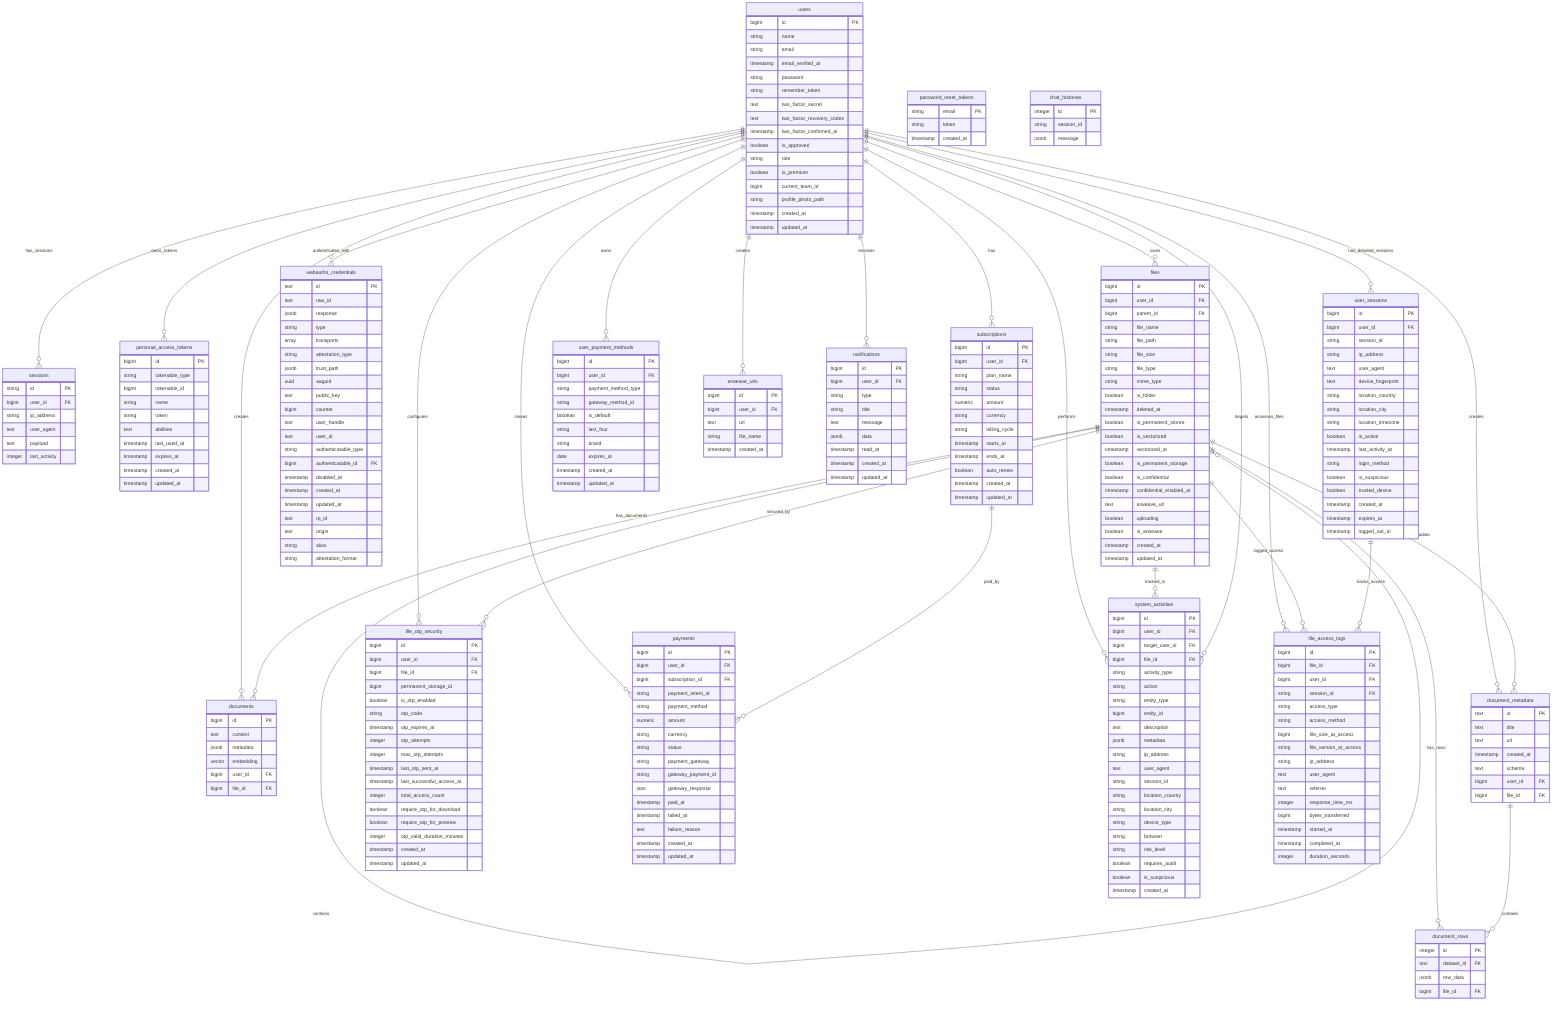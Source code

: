erDiagram
    %% Core User Management
    users {
        bigint id PK
        string name
        string email
        timestamp email_verified_at
        string password
        string remember_token
        text two_factor_secret
        text two_factor_recovery_codes
        timestamp two_factor_confirmed_at
        boolean is_approved
        string role
        boolean is_premium
        bigint current_team_id
        string profile_photo_path
        timestamp created_at
        timestamp updated_at
    }

    %% Authentication & Security
    password_reset_tokens {
        string email PK
        string token
        timestamp created_at
    }

    sessions {
        string id PK
        bigint user_id FK
        string ip_address
        text user_agent
        text payload
        integer last_activity
    }

    personal_access_tokens {
        bigint id PK
        string tokenable_type
        bigint tokenable_id
        string name
        string token
        text abilities
        timestamp last_used_at
        timestamp expires_at
        timestamp created_at
        timestamp updated_at
    }

    user_sessions {
        bigint id PK
        bigint user_id FK
        string session_id
        string ip_address
        text user_agent
        text device_fingerprint
        string location_country
        string location_city
        string location_timezone
        boolean is_active
        timestamp last_activity_at
        string login_method
        boolean is_suspicious
        boolean trusted_device
        timestamp created_at
        timestamp expires_at
        timestamp logged_out_at
    }

    webauthn_credentials {
        text id PK
        text raw_id
        jsonb response
        string type
        array transports
        string attestation_type
        jsonb trust_path
        uuid aaguid
        text public_key
        bigint counter
        text user_handle
        text user_id
        string authenticatable_type
        bigint authenticatable_id FK
        timestamp disabled_at
        timestamp created_at
        timestamp updated_at
        text rp_id
        text origin
        string alias
        string attestation_format
    }

    %% File Management System
    files {
        bigint id PK
        bigint user_id FK
        bigint parent_id FK
        string file_name
        string file_path
        string file_size
        string file_type
        string mime_type
        boolean is_folder
        timestamp deleted_at
        boolean is_permanent_stored
        boolean is_vectorized
        timestamp vectorized_at
        boolean is_permanent_storage
        boolean is_confidential
        timestamp confidential_enabled_at
        text arweave_url
        boolean uploading
        boolean is_arweave
        timestamp created_at
        timestamp updated_at
    }

    %% Document Processing & AI
    documents {
        bigint id PK
        text content
        jsonb metadata
        vector embedding
        bigint user_id FK
        bigint file_id FK
    }

    document_metadata {
        text id PK
        text title
        text url
        timestamp created_at
        text schema
        bigint user_id FK
        bigint file_id FK
    }

    document_rows {
        integer id PK
        text dataset_id FK
        jsonb row_data
        bigint file_id FK
    }

    %% Security Features
    file_otp_security {
        bigint id PK
        bigint user_id FK
        bigint file_id FK
        bigint permanent_storage_id
        boolean is_otp_enabled
        string otp_code
        timestamp otp_expires_at
        integer otp_attempts
        integer max_otp_attempts
        timestamp last_otp_sent_at
        timestamp last_successful_access_at
        integer total_access_count
        boolean require_otp_for_download
        boolean require_otp_for_preview
        integer otp_valid_duration_minutes
        timestamp created_at
        timestamp updated_at
    }

    %% Subscription & Payment System
    subscriptions {
        bigint id PK
        bigint user_id FK
        string plan_name
        string status
        numeric amount
        string currency
        string billing_cycle
        timestamp starts_at
        timestamp ends_at
        boolean auto_renew
        timestamp created_at
        timestamp updated_at
    }

    payments {
        bigint id PK
        bigint user_id FK
        bigint subscription_id FK
        string payment_intent_id
        string payment_method
        numeric amount
        string currency
        string status
        string payment_gateway
        string gateway_payment_id
        json gateway_response
        timestamp paid_at
        timestamp failed_at
        text failure_reason
        timestamp created_at
        timestamp updated_at
    }

    user_payment_methods {
        bigint id PK
        bigint user_id FK
        string payment_method_type
        string gateway_method_id
        boolean is_default
        string last_four
        string brand
        date expires_at
        timestamp created_at
        timestamp updated_at
    }

    %% Blockchain & Arweave Integration
    arweave_urls {
        bigint id PK
        bigint user_id FK
        text url
        string file_name
        timestamp created_at
    }

    %% System & Activity Logging
    system_activities {
        bigint id PK
        bigint user_id FK
        bigint target_user_id FK
        bigint file_id FK
        string activity_type
        string action
        string entity_type
        bigint entity_id
        text description
        jsonb metadata
        string ip_address
        text user_agent
        string session_id
        string location_country
        string location_city
        string device_type
        string browser
        string risk_level
        boolean requires_audit
        boolean is_suspicious
        timestamp created_at
    }

    file_access_logs {
        bigint id PK
        bigint file_id FK
        bigint user_id FK
        string session_id FK
        string access_type
        string access_method
        bigint file_size_at_access
        string file_version_at_access
        string ip_address
        text user_agent
        text referrer
        integer response_time_ms
        bigint bytes_transferred
        timestamp started_at
        timestamp completed_at
        integer duration_seconds
    }

    notifications {
        bigint id PK
        bigint user_id FK
        string type
        string title
        text message
        jsonb data
        timestamp read_at
        timestamp created_at
        timestamp updated_at
    }



    chat_histories {
        integer id PK
        string session_id
        jsonb message
    }

    %% RELATIONSHIPS

    %% User Core Relationships
    users ||--o{ files : owns
    users ||--o{ documents : creates
    users ||--o{ subscriptions : has
    users ||--o{ payments : makes
    users ||--o{ user_payment_methods : owns
    users ||--o{ arweave_urls : creates
    users ||--o{ system_activities : performs
    users ||--o{ file_otp_security : configures
    users ||--o{ document_metadata : creates
    users ||--o{ sessions : has_sessions
    users ||--o{ user_sessions : has_detailed_sessions
    users ||--o{ file_access_logs : accesses_files
    users ||--o{ notifications : receives
    users ||--o{ webauthn_credentials : authenticates_with

    %% File System Relationships
    files ||--o{ files : contains
    files ||--o{ documents : has_documents
    files ||--o{ document_metadata : has_metadata
    files ||--o{ document_rows : has_rows
    files ||--o{ system_activities : tracked_in
    files ||--o{ file_otp_security : secured_by
    files ||--o{ file_access_logs : logged_access

    %% Document Processing Relationships
    document_metadata ||--o{ document_rows : contains

    %% Payment System Relationships
    subscriptions ||--o{ payments : paid_by

    %% Security & Activity Relationships
    user_sessions ||--o{ file_access_logs : tracks_access
    users ||--o{ system_activities : targets

    %% Authentication Relationships
    users ||--o{ personal_access_tokens : owns_tokens